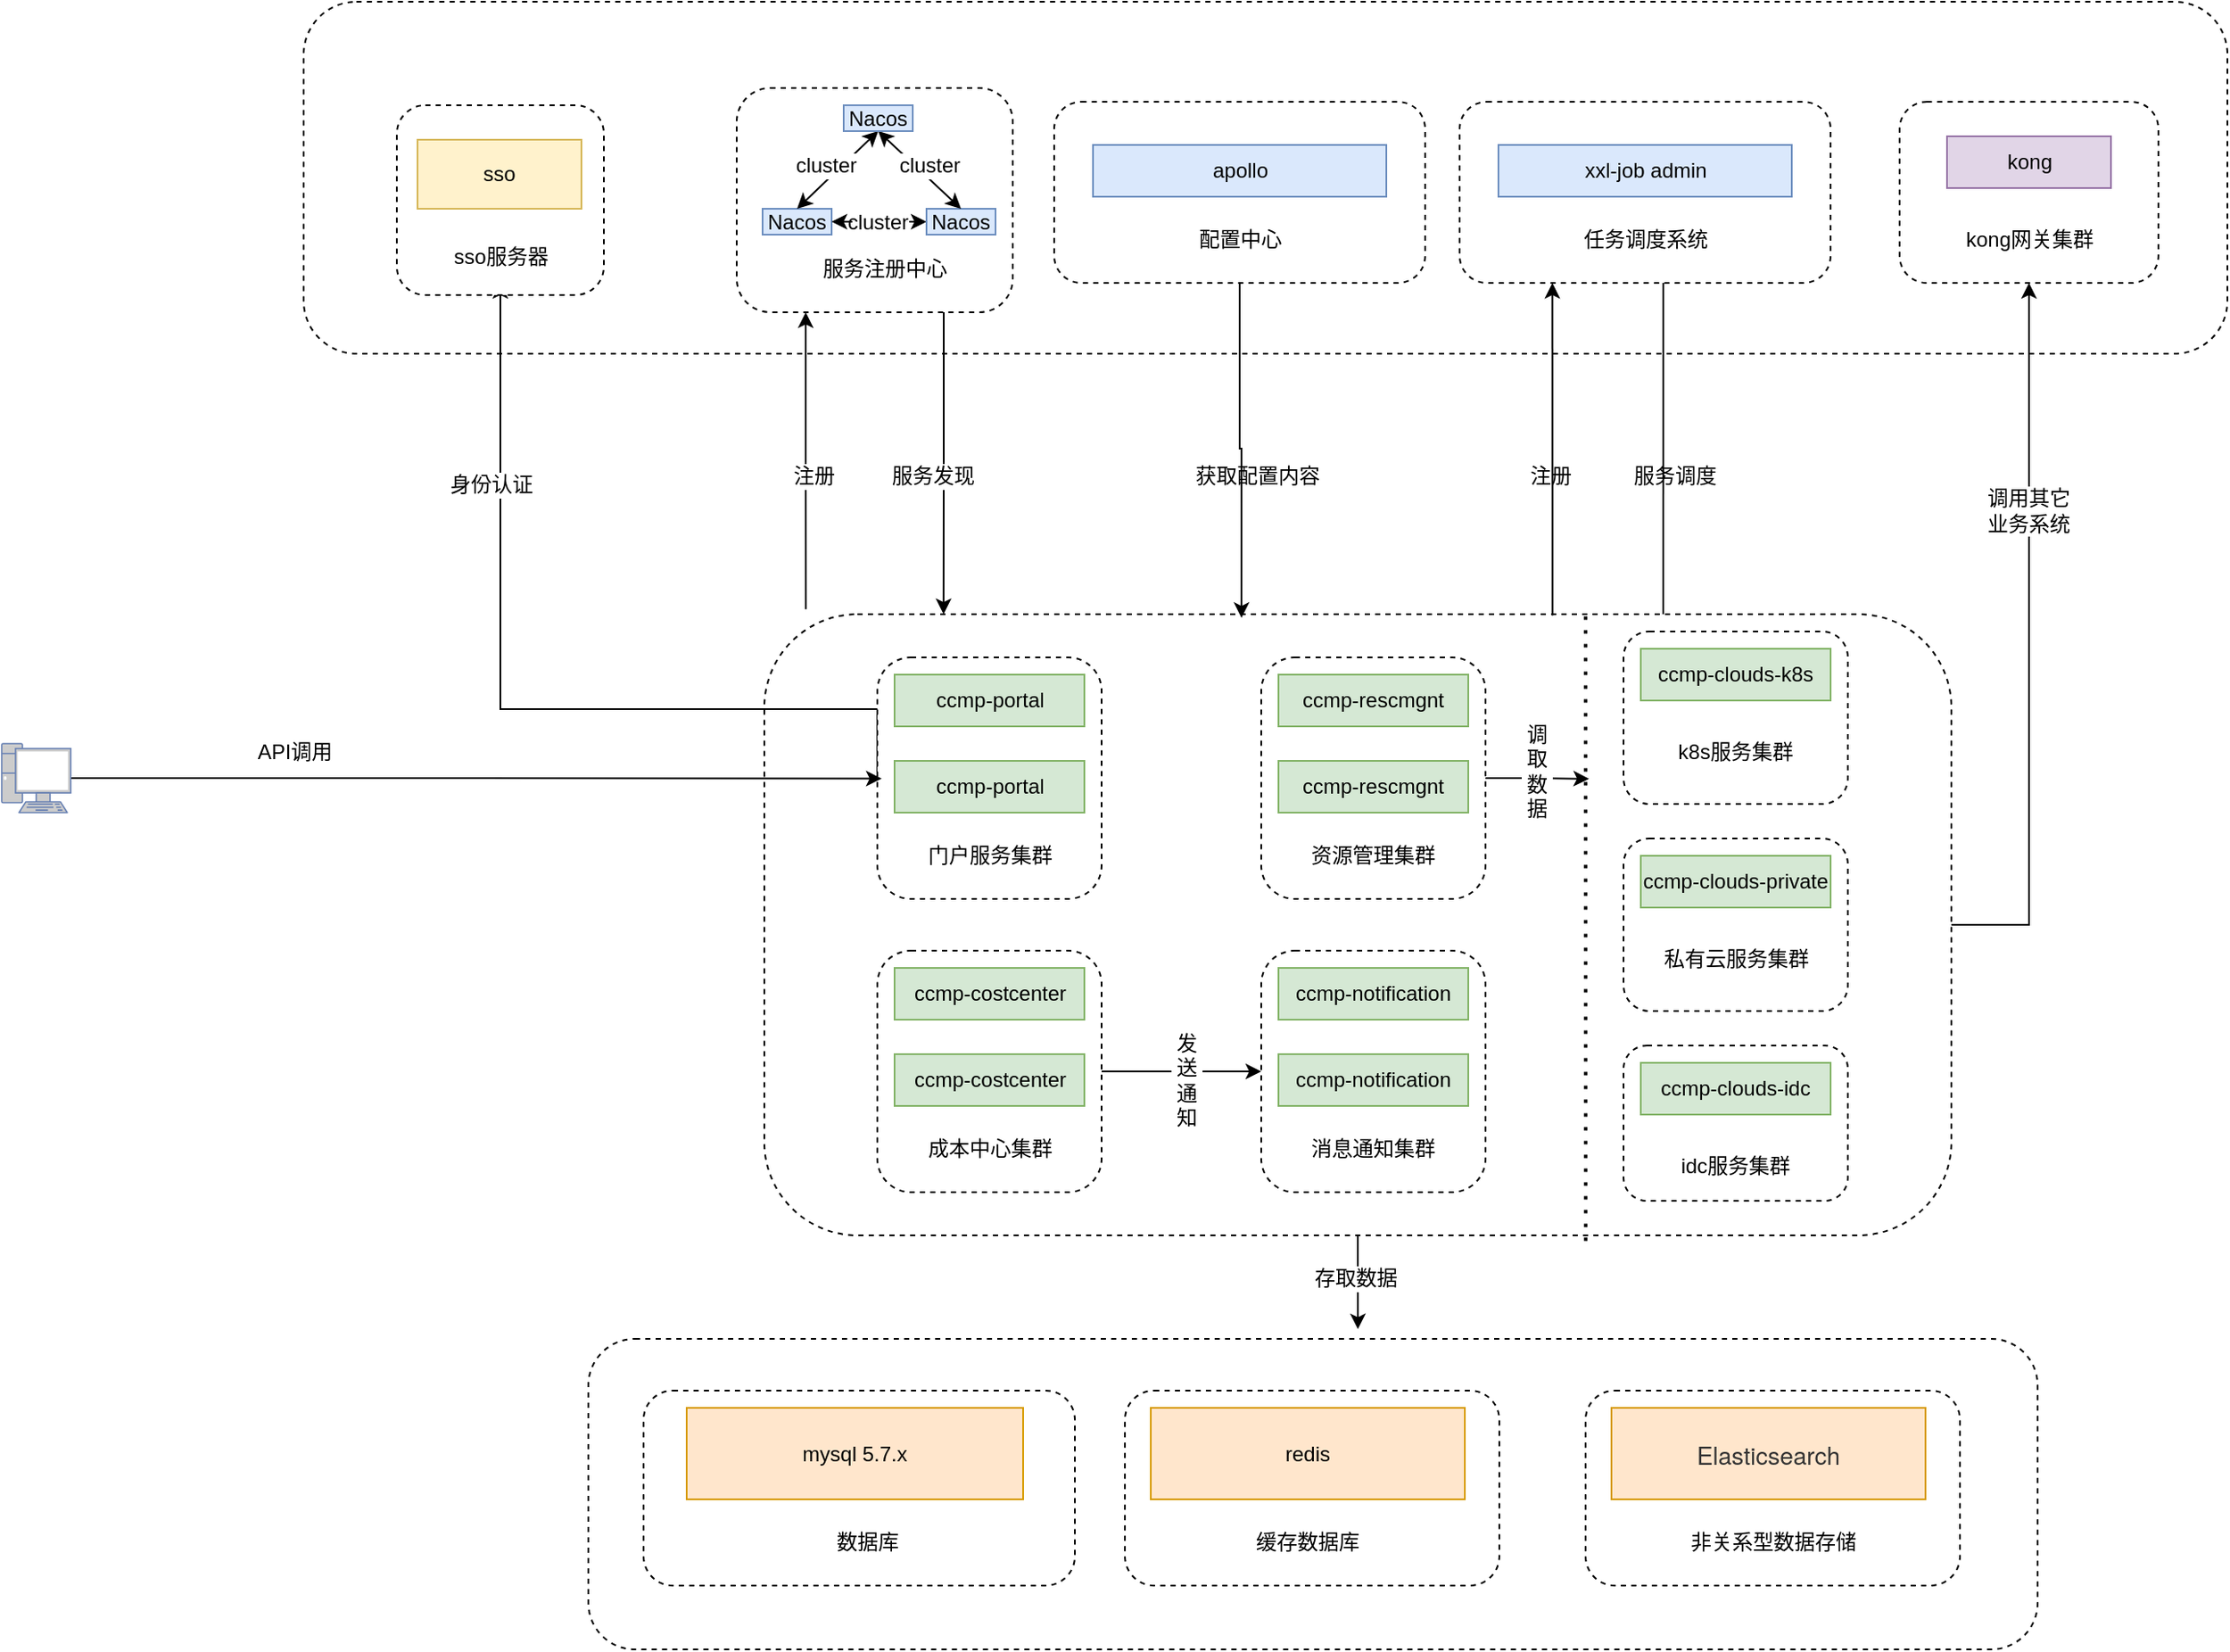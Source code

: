 <mxfile version="16.6.6" type="github">
  <diagram id="wSGMcBNISf7HqdgNfVy2" name="第 1 页">
    <mxGraphModel dx="2129" dy="1034" grid="1" gridSize="10" guides="1" tooltips="1" connect="1" arrows="1" fold="1" page="1" pageScale="1" pageWidth="827" pageHeight="1169" math="0" shadow="0">
      <root>
        <mxCell id="0" />
        <mxCell id="1" parent="0" />
        <mxCell id="9GRwctNnMvmnXsCD43Yp-45" value="" style="rounded=1;whiteSpace=wrap;html=1;dashed=1;labelBackgroundColor=default;" vertex="1" parent="1">
          <mxGeometry x="470" y="855" width="840" height="180" as="geometry" />
        </mxCell>
        <mxCell id="9GRwctNnMvmnXsCD43Yp-9" value="" style="rounded=1;whiteSpace=wrap;html=1;dashed=1;" vertex="1" parent="1">
          <mxGeometry x="305" y="80" width="1115" height="204" as="geometry" />
        </mxCell>
        <mxCell id="8yMyw2qE8aiuTOASSJmz-81" style="edgeStyle=none;rounded=0;orthogonalLoop=1;jettySize=auto;html=1;exitX=0.75;exitY=0;exitDx=0;exitDy=0;startArrow=classic;startFill=1;endArrow=none;endFill=0;strokeColor=default;entryX=0.549;entryY=1;entryDx=0;entryDy=0;entryPerimeter=0;" parent="1" target="8yMyw2qE8aiuTOASSJmz-77" edge="1">
          <mxGeometry relative="1" as="geometry">
            <mxPoint x="1093" y="510" as="sourcePoint" />
            <mxPoint x="1093" y="430" as="targetPoint" />
          </mxGeometry>
        </mxCell>
        <mxCell id="9GRwctNnMvmnXsCD43Yp-46" style="edgeStyle=orthogonalEdgeStyle;rounded=0;orthogonalLoop=1;jettySize=auto;html=1;exitX=0.5;exitY=1;exitDx=0;exitDy=0;entryX=0.531;entryY=-0.031;entryDx=0;entryDy=0;entryPerimeter=0;startArrow=none;startFill=0;endArrow=classic;endFill=1;" edge="1" parent="1" source="8yMyw2qE8aiuTOASSJmz-46" target="9GRwctNnMvmnXsCD43Yp-45">
          <mxGeometry relative="1" as="geometry" />
        </mxCell>
        <mxCell id="9GRwctNnMvmnXsCD43Yp-51" style="edgeStyle=orthogonalEdgeStyle;rounded=0;orthogonalLoop=1;jettySize=auto;html=1;exitX=1;exitY=0.5;exitDx=0;exitDy=0;entryX=0.5;entryY=1;entryDx=0;entryDy=0;startArrow=none;startFill=0;endArrow=classic;endFill=1;" edge="1" parent="1" source="8yMyw2qE8aiuTOASSJmz-46" target="8yMyw2qE8aiuTOASSJmz-33">
          <mxGeometry relative="1" as="geometry" />
        </mxCell>
        <mxCell id="8yMyw2qE8aiuTOASSJmz-46" value="" style="rounded=1;whiteSpace=wrap;html=1;labelBackgroundColor=default;dashed=1;" parent="1" vertex="1">
          <mxGeometry x="572" y="435" width="688" height="360" as="geometry" />
        </mxCell>
        <mxCell id="9GRwctNnMvmnXsCD43Yp-48" style="edgeStyle=orthogonalEdgeStyle;rounded=0;orthogonalLoop=1;jettySize=auto;html=1;exitX=0;exitY=0.5;exitDx=0;exitDy=0;entryX=0.5;entryY=1;entryDx=0;entryDy=0;startArrow=none;startFill=0;endArrow=classic;endFill=1;" edge="1" parent="1" source="8yMyw2qE8aiuTOASSJmz-49" target="8yMyw2qE8aiuTOASSJmz-89">
          <mxGeometry relative="1" as="geometry">
            <Array as="points">
              <mxPoint x="638" y="490" />
              <mxPoint x="419" y="490" />
            </Array>
          </mxGeometry>
        </mxCell>
        <mxCell id="8yMyw2qE8aiuTOASSJmz-49" value="" style="rounded=1;whiteSpace=wrap;html=1;labelBackgroundColor=default;dashed=1;" parent="1" vertex="1">
          <mxGeometry x="637.5" y="460" width="130" height="140" as="geometry" />
        </mxCell>
        <mxCell id="9GRwctNnMvmnXsCD43Yp-11" style="edgeStyle=orthogonalEdgeStyle;rounded=0;orthogonalLoop=1;jettySize=auto;html=1;exitX=0.25;exitY=1;exitDx=0;exitDy=0;entryX=0.035;entryY=-0.008;entryDx=0;entryDy=0;entryPerimeter=0;startArrow=classic;startFill=1;endArrow=none;endFill=0;" edge="1" parent="1" source="8yMyw2qE8aiuTOASSJmz-1" target="8yMyw2qE8aiuTOASSJmz-46">
          <mxGeometry relative="1" as="geometry" />
        </mxCell>
        <mxCell id="9GRwctNnMvmnXsCD43Yp-13" style="edgeStyle=orthogonalEdgeStyle;rounded=0;orthogonalLoop=1;jettySize=auto;html=1;exitX=0.75;exitY=1;exitDx=0;exitDy=0;entryX=0.151;entryY=0;entryDx=0;entryDy=0;entryPerimeter=0;startArrow=none;startFill=0;endArrow=classic;endFill=1;" edge="1" parent="1" source="8yMyw2qE8aiuTOASSJmz-1" target="8yMyw2qE8aiuTOASSJmz-46">
          <mxGeometry relative="1" as="geometry" />
        </mxCell>
        <mxCell id="8yMyw2qE8aiuTOASSJmz-1" value="" style="rounded=1;whiteSpace=wrap;html=1;dashed=1;" parent="1" vertex="1">
          <mxGeometry x="556" y="130" width="160" height="130" as="geometry" />
        </mxCell>
        <mxCell id="8yMyw2qE8aiuTOASSJmz-18" style="edgeStyle=none;orthogonalLoop=1;jettySize=auto;html=1;exitX=1;exitY=0.5;exitDx=0;exitDy=0;startArrow=none;startFill=1;strokeColor=default;" parent="1" source="8yMyw2qE8aiuTOASSJmz-23" target="8yMyw2qE8aiuTOASSJmz-3" edge="1">
          <mxGeometry relative="1" as="geometry" />
        </mxCell>
        <mxCell id="8yMyw2qE8aiuTOASSJmz-2" value="Nacos" style="rounded=0;whiteSpace=wrap;html=1;fillColor=#dae8fc;strokeColor=#6c8ebf;" parent="1" vertex="1">
          <mxGeometry x="571" y="200" width="40" height="15" as="geometry" />
        </mxCell>
        <mxCell id="8yMyw2qE8aiuTOASSJmz-3" value="Nacos" style="rounded=0;whiteSpace=wrap;html=1;fillColor=#dae8fc;strokeColor=#6c8ebf;" parent="1" vertex="1">
          <mxGeometry x="666" y="200" width="40" height="15" as="geometry" />
        </mxCell>
        <mxCell id="8yMyw2qE8aiuTOASSJmz-27" style="edgeStyle=none;orthogonalLoop=1;jettySize=auto;html=1;exitX=0.5;exitY=1;exitDx=0;exitDy=0;entryX=0.5;entryY=0;entryDx=0;entryDy=0;startArrow=classic;startFill=1;strokeColor=default;" parent="1" source="8yMyw2qE8aiuTOASSJmz-4" target="8yMyw2qE8aiuTOASSJmz-3" edge="1">
          <mxGeometry relative="1" as="geometry" />
        </mxCell>
        <mxCell id="8yMyw2qE8aiuTOASSJmz-30" style="edgeStyle=none;orthogonalLoop=1;jettySize=auto;html=1;exitX=0.5;exitY=1;exitDx=0;exitDy=0;entryX=0.5;entryY=0;entryDx=0;entryDy=0;startArrow=classic;startFill=1;strokeColor=default;" parent="1" source="8yMyw2qE8aiuTOASSJmz-4" target="8yMyw2qE8aiuTOASSJmz-2" edge="1">
          <mxGeometry relative="1" as="geometry" />
        </mxCell>
        <mxCell id="8yMyw2qE8aiuTOASSJmz-4" value="Nacos" style="rounded=0;whiteSpace=wrap;html=1;fillColor=#dae8fc;strokeColor=#6c8ebf;" parent="1" vertex="1">
          <mxGeometry x="618" y="140" width="40" height="15" as="geometry" />
        </mxCell>
        <mxCell id="8yMyw2qE8aiuTOASSJmz-20" value="cluster" style="text;html=1;strokeColor=none;fillColor=none;align=center;verticalAlign=middle;whiteSpace=wrap;rounded=0;labelBackgroundColor=default;" parent="1" vertex="1">
          <mxGeometry x="593" y="170" width="30" height="10" as="geometry" />
        </mxCell>
        <mxCell id="8yMyw2qE8aiuTOASSJmz-22" value="cluster" style="text;html=1;strokeColor=none;fillColor=none;align=center;verticalAlign=middle;whiteSpace=wrap;rounded=0;labelBackgroundColor=default;" parent="1" vertex="1">
          <mxGeometry x="653" y="170" width="30" height="10" as="geometry" />
        </mxCell>
        <mxCell id="8yMyw2qE8aiuTOASSJmz-23" value="cluster" style="text;html=1;strokeColor=none;fillColor=none;align=center;verticalAlign=middle;whiteSpace=wrap;rounded=0;labelBackgroundColor=default;" parent="1" vertex="1">
          <mxGeometry x="623" y="202.5" width="30" height="10" as="geometry" />
        </mxCell>
        <mxCell id="8yMyw2qE8aiuTOASSJmz-26" value="" style="edgeStyle=none;orthogonalLoop=1;jettySize=auto;html=1;exitX=1;exitY=0.5;exitDx=0;exitDy=0;startArrow=classic;startFill=1;strokeColor=default;endArrow=none;" parent="1" source="8yMyw2qE8aiuTOASSJmz-2" target="8yMyw2qE8aiuTOASSJmz-23" edge="1">
          <mxGeometry relative="1" as="geometry">
            <mxPoint x="611" y="207.5" as="sourcePoint" />
            <mxPoint x="666" y="207.5" as="targetPoint" />
          </mxGeometry>
        </mxCell>
        <mxCell id="8yMyw2qE8aiuTOASSJmz-32" value="服务注册中心" style="text;html=1;strokeColor=none;fillColor=none;align=center;verticalAlign=middle;whiteSpace=wrap;rounded=0;labelBackgroundColor=default;" parent="1" vertex="1">
          <mxGeometry x="598" y="220" width="88" height="30" as="geometry" />
        </mxCell>
        <mxCell id="8yMyw2qE8aiuTOASSJmz-33" value="" style="rounded=1;whiteSpace=wrap;html=1;labelBackgroundColor=default;dashed=1;" parent="1" vertex="1">
          <mxGeometry x="1230" y="138" width="150" height="105" as="geometry" />
        </mxCell>
        <mxCell id="8yMyw2qE8aiuTOASSJmz-34" value="kong" style="rounded=0;whiteSpace=wrap;html=1;labelBackgroundColor=none;fillColor=#e1d5e7;strokeColor=#9673a6;" parent="1" vertex="1">
          <mxGeometry x="1257.5" y="158" width="95" height="30" as="geometry" />
        </mxCell>
        <mxCell id="8yMyw2qE8aiuTOASSJmz-39" value="kong网关集群" style="text;html=1;strokeColor=none;fillColor=none;align=center;verticalAlign=middle;whiteSpace=wrap;rounded=0;labelBackgroundColor=default;" parent="1" vertex="1">
          <mxGeometry x="1262.5" y="203" width="85" height="30" as="geometry" />
        </mxCell>
        <mxCell id="9GRwctNnMvmnXsCD43Yp-54" style="edgeStyle=orthogonalEdgeStyle;rounded=0;orthogonalLoop=1;jettySize=auto;html=1;exitX=1;exitY=0.5;exitDx=0;exitDy=0;exitPerimeter=0;startArrow=none;startFill=0;endArrow=classic;endFill=1;" edge="1" parent="1" source="8yMyw2qE8aiuTOASSJmz-43">
          <mxGeometry relative="1" as="geometry">
            <mxPoint x="640" y="530.286" as="targetPoint" />
          </mxGeometry>
        </mxCell>
        <mxCell id="8yMyw2qE8aiuTOASSJmz-43" value="" style="fontColor=#0066CC;verticalAlign=top;verticalLabelPosition=bottom;labelPosition=center;align=center;html=1;outlineConnect=0;fillColor=#CCCCCC;strokeColor=#6881B3;gradientColor=none;gradientDirection=north;strokeWidth=2;shape=mxgraph.networks.pc;rounded=1;labelBackgroundColor=default;" parent="1" vertex="1">
          <mxGeometry x="130" y="510" width="40" height="40" as="geometry" />
        </mxCell>
        <mxCell id="8yMyw2qE8aiuTOASSJmz-45" value="API调用" style="text;html=1;strokeColor=none;fillColor=none;align=center;verticalAlign=middle;whiteSpace=wrap;rounded=0;labelBackgroundColor=default;" parent="1" vertex="1">
          <mxGeometry x="270" y="500" width="60" height="30" as="geometry" />
        </mxCell>
        <mxCell id="8yMyw2qE8aiuTOASSJmz-47" value="ccmp-portal" style="rounded=0;whiteSpace=wrap;html=1;labelBackgroundColor=none;fillColor=#d5e8d4;strokeColor=#82b366;" parent="1" vertex="1">
          <mxGeometry x="647.5" y="470" width="110" height="30" as="geometry" />
        </mxCell>
        <mxCell id="8yMyw2qE8aiuTOASSJmz-48" value="ccmp-portal" style="rounded=0;whiteSpace=wrap;html=1;labelBackgroundColor=none;fillColor=#d5e8d4;strokeColor=#82b366;" parent="1" vertex="1">
          <mxGeometry x="647.5" y="520" width="110" height="30" as="geometry" />
        </mxCell>
        <mxCell id="8yMyw2qE8aiuTOASSJmz-50" value="&lt;div style=&quot;text-align: left&quot;&gt;门户服务集群&lt;/div&gt;" style="text;html=1;strokeColor=none;fillColor=none;align=center;verticalAlign=middle;whiteSpace=wrap;rounded=0;dashed=1;labelBackgroundColor=default;" parent="1" vertex="1">
          <mxGeometry x="662.5" y="560" width="80" height="30" as="geometry" />
        </mxCell>
        <mxCell id="8yMyw2qE8aiuTOASSJmz-54" value="" style="rounded=1;whiteSpace=wrap;html=1;labelBackgroundColor=default;dashed=1;" parent="1" vertex="1">
          <mxGeometry x="1070" y="685" width="130" height="90" as="geometry" />
        </mxCell>
        <mxCell id="8yMyw2qE8aiuTOASSJmz-51" value="idc服务集群" style="text;html=1;strokeColor=none;fillColor=none;align=center;verticalAlign=middle;whiteSpace=wrap;rounded=0;dashed=1;labelBackgroundColor=default;" parent="1" vertex="1">
          <mxGeometry x="1095" y="740" width="80" height="30" as="geometry" />
        </mxCell>
        <mxCell id="8yMyw2qE8aiuTOASSJmz-53" value="ccmp-clouds-idc" style="rounded=0;whiteSpace=wrap;html=1;labelBackgroundColor=none;fillColor=#d5e8d4;strokeColor=#82b366;" parent="1" vertex="1">
          <mxGeometry x="1080" y="695" width="110" height="30" as="geometry" />
        </mxCell>
        <mxCell id="8yMyw2qE8aiuTOASSJmz-55" value="" style="rounded=1;whiteSpace=wrap;html=1;labelBackgroundColor=default;dashed=1;" parent="1" vertex="1">
          <mxGeometry x="1070" y="565" width="130" height="100" as="geometry" />
        </mxCell>
        <mxCell id="8yMyw2qE8aiuTOASSJmz-56" value="私有云服务集群" style="text;html=1;strokeColor=none;fillColor=none;align=center;verticalAlign=middle;whiteSpace=wrap;rounded=0;dashed=1;labelBackgroundColor=default;" parent="1" vertex="1">
          <mxGeometry x="1087.5" y="620" width="95" height="30" as="geometry" />
        </mxCell>
        <mxCell id="8yMyw2qE8aiuTOASSJmz-58" value="ccmp-clouds-private" style="rounded=0;whiteSpace=wrap;html=1;labelBackgroundColor=none;fillColor=#d5e8d4;strokeColor=#82b366;" parent="1" vertex="1">
          <mxGeometry x="1080" y="575" width="110" height="30" as="geometry" />
        </mxCell>
        <mxCell id="8yMyw2qE8aiuTOASSJmz-59" value="" style="rounded=1;whiteSpace=wrap;html=1;labelBackgroundColor=default;dashed=1;" parent="1" vertex="1">
          <mxGeometry x="1070" y="445" width="130" height="100" as="geometry" />
        </mxCell>
        <mxCell id="8yMyw2qE8aiuTOASSJmz-60" value="k8s服务集群" style="text;html=1;strokeColor=none;fillColor=none;align=center;verticalAlign=middle;whiteSpace=wrap;rounded=0;dashed=1;labelBackgroundColor=default;" parent="1" vertex="1">
          <mxGeometry x="1095" y="500" width="80" height="30" as="geometry" />
        </mxCell>
        <mxCell id="8yMyw2qE8aiuTOASSJmz-62" value="ccmp-clouds-k8s" style="rounded=0;whiteSpace=wrap;html=1;labelBackgroundColor=none;fillColor=#d5e8d4;strokeColor=#82b366;" parent="1" vertex="1">
          <mxGeometry x="1080" y="455" width="110" height="30" as="geometry" />
        </mxCell>
        <mxCell id="8yMyw2qE8aiuTOASSJmz-65" value="注册" style="text;html=1;strokeColor=none;fillColor=none;align=center;verticalAlign=middle;whiteSpace=wrap;rounded=0;dashed=1;labelBackgroundColor=default;" parent="1" vertex="1">
          <mxGeometry x="571" y="340" width="60" height="30" as="geometry" />
        </mxCell>
        <mxCell id="8yMyw2qE8aiuTOASSJmz-68" value="服务发现" style="text;html=1;strokeColor=none;fillColor=none;align=center;verticalAlign=middle;whiteSpace=wrap;rounded=0;dashed=1;labelBackgroundColor=default;" parent="1" vertex="1">
          <mxGeometry x="600" y="340" width="140" height="30" as="geometry" />
        </mxCell>
        <mxCell id="8yMyw2qE8aiuTOASSJmz-80" style="edgeStyle=none;rounded=0;orthogonalLoop=1;jettySize=auto;html=1;exitX=0.25;exitY=1;exitDx=0;exitDy=0;entryX=0.664;entryY=0.002;entryDx=0;entryDy=0;entryPerimeter=0;startArrow=classic;startFill=1;endArrow=none;endFill=0;strokeColor=default;" parent="1" source="8yMyw2qE8aiuTOASSJmz-77" target="8yMyw2qE8aiuTOASSJmz-46" edge="1">
          <mxGeometry relative="1" as="geometry" />
        </mxCell>
        <mxCell id="8yMyw2qE8aiuTOASSJmz-77" value="" style="rounded=1;whiteSpace=wrap;html=1;dashed=1;labelBackgroundColor=default;" parent="1" vertex="1">
          <mxGeometry x="975" y="138" width="215" height="105" as="geometry" />
        </mxCell>
        <mxCell id="8yMyw2qE8aiuTOASSJmz-78" value="xxl-job admin" style="rounded=0;whiteSpace=wrap;html=1;labelBackgroundColor=none;fillColor=#dae8fc;strokeColor=#6c8ebf;" parent="1" vertex="1">
          <mxGeometry x="997.5" y="163" width="170" height="30" as="geometry" />
        </mxCell>
        <mxCell id="8yMyw2qE8aiuTOASSJmz-79" value="任务调度系统" style="text;html=1;strokeColor=none;fillColor=none;align=center;verticalAlign=middle;whiteSpace=wrap;rounded=0;dashed=1;labelBackgroundColor=default;" parent="1" vertex="1">
          <mxGeometry x="1002.5" y="203" width="160" height="30" as="geometry" />
        </mxCell>
        <mxCell id="8yMyw2qE8aiuTOASSJmz-85" value="注册" style="text;html=1;strokeColor=none;fillColor=none;align=center;verticalAlign=middle;whiteSpace=wrap;rounded=0;labelBackgroundColor=none;" parent="1" vertex="1">
          <mxGeometry x="997.5" y="340" width="60" height="30" as="geometry" />
        </mxCell>
        <mxCell id="8yMyw2qE8aiuTOASSJmz-86" value="服务调度" style="text;html=1;strokeColor=none;fillColor=none;align=center;verticalAlign=middle;whiteSpace=wrap;rounded=0;labelBackgroundColor=none;" parent="1" vertex="1">
          <mxGeometry x="1070" y="340" width="60" height="30" as="geometry" />
        </mxCell>
        <mxCell id="8yMyw2qE8aiuTOASSJmz-87" value="" style="rounded=1;whiteSpace=wrap;html=1;labelBackgroundColor=none;dashed=1;" parent="1" vertex="1">
          <mxGeometry x="359" y="140" width="120" height="110" as="geometry" />
        </mxCell>
        <mxCell id="8yMyw2qE8aiuTOASSJmz-88" value="sso" style="rounded=0;whiteSpace=wrap;html=1;labelBackgroundColor=none;fillColor=#fff2cc;strokeColor=#d6b656;" parent="1" vertex="1">
          <mxGeometry x="371" y="160" width="95" height="40" as="geometry" />
        </mxCell>
        <mxCell id="8yMyw2qE8aiuTOASSJmz-89" value="sso服务器" style="text;html=1;strokeColor=none;fillColor=none;align=center;verticalAlign=middle;whiteSpace=wrap;rounded=0;labelBackgroundColor=none;" parent="1" vertex="1">
          <mxGeometry x="380.5" y="213" width="77" height="30" as="geometry" />
        </mxCell>
        <mxCell id="8yMyw2qE8aiuTOASSJmz-93" value="" style="rounded=1;whiteSpace=wrap;html=1;labelBackgroundColor=default;dashed=1;" parent="1" vertex="1">
          <mxGeometry x="502" y="885" width="250" height="113" as="geometry" />
        </mxCell>
        <mxCell id="8yMyw2qE8aiuTOASSJmz-94" value="mysql 5.7.x" style="rounded=0;whiteSpace=wrap;html=1;labelBackgroundColor=none;fillColor=#ffe6cc;strokeColor=#d79b00;" parent="1" vertex="1">
          <mxGeometry x="527" y="895" width="195" height="53" as="geometry" />
        </mxCell>
        <mxCell id="8yMyw2qE8aiuTOASSJmz-95" value="数据库" style="text;html=1;strokeColor=none;fillColor=none;align=center;verticalAlign=middle;whiteSpace=wrap;rounded=0;labelBackgroundColor=default;" parent="1" vertex="1">
          <mxGeometry x="572" y="958" width="120" height="30" as="geometry" />
        </mxCell>
        <mxCell id="8yMyw2qE8aiuTOASSJmz-97" value="" style="rounded=1;whiteSpace=wrap;html=1;dashed=1;labelBackgroundColor=none;" parent="1" vertex="1">
          <mxGeometry x="781" y="885" width="217" height="113" as="geometry" />
        </mxCell>
        <mxCell id="8yMyw2qE8aiuTOASSJmz-98" value="redis" style="rounded=0;whiteSpace=wrap;html=1;labelBackgroundColor=none;fillColor=#ffe6cc;strokeColor=#d79b00;" parent="1" vertex="1">
          <mxGeometry x="796" y="895" width="182" height="53" as="geometry" />
        </mxCell>
        <mxCell id="8yMyw2qE8aiuTOASSJmz-99" value="缓存数据库" style="text;html=1;strokeColor=none;fillColor=none;align=center;verticalAlign=middle;whiteSpace=wrap;rounded=0;dashed=1;labelBackgroundColor=none;" parent="1" vertex="1">
          <mxGeometry x="847" y="958" width="80" height="30" as="geometry" />
        </mxCell>
        <mxCell id="8yMyw2qE8aiuTOASSJmz-102" value="" style="rounded=1;whiteSpace=wrap;html=1;dashed=1;labelBackgroundColor=none;" parent="1" vertex="1">
          <mxGeometry x="1048" y="885" width="217" height="113" as="geometry" />
        </mxCell>
        <mxCell id="8yMyw2qE8aiuTOASSJmz-103" value="&lt;span style=&quot;color: rgb(51 , 51 , 51) ; font-family: &amp;quot;helvetica neue&amp;quot; , &amp;quot;helvetica&amp;quot; , &amp;quot;arial&amp;quot; , &amp;quot;pingfang sc&amp;quot; , &amp;quot;hiragino sans gb&amp;quot; , &amp;quot;microsoft yahei&amp;quot; , &amp;quot;wenquanyi micro hei&amp;quot; , sans-serif ; font-size: 14px ; text-indent: 28px&quot;&gt;Elasticsearch&lt;/span&gt;" style="rounded=0;whiteSpace=wrap;html=1;labelBackgroundColor=none;fillColor=#ffe6cc;strokeColor=#d79b00;" parent="1" vertex="1">
          <mxGeometry x="1063" y="895" width="182" height="53" as="geometry" />
        </mxCell>
        <mxCell id="8yMyw2qE8aiuTOASSJmz-104" value="非关系型数据存储" style="text;html=1;strokeColor=none;fillColor=none;align=center;verticalAlign=middle;whiteSpace=wrap;rounded=0;dashed=1;labelBackgroundColor=none;" parent="1" vertex="1">
          <mxGeometry x="1099.5" y="958" width="114" height="30" as="geometry" />
        </mxCell>
        <mxCell id="9GRwctNnMvmnXsCD43Yp-1" value="获取配置内容" style="text;html=1;strokeColor=none;fillColor=none;align=center;verticalAlign=middle;whiteSpace=wrap;rounded=0;dashed=1;labelBackgroundColor=default;" vertex="1" parent="1">
          <mxGeometry x="787.5" y="340" width="140" height="30" as="geometry" />
        </mxCell>
        <mxCell id="9GRwctNnMvmnXsCD43Yp-17" style="edgeStyle=orthogonalEdgeStyle;rounded=0;orthogonalLoop=1;jettySize=auto;html=1;exitX=0.5;exitY=1;exitDx=0;exitDy=0;entryX=0.402;entryY=0.006;entryDx=0;entryDy=0;entryPerimeter=0;startArrow=none;startFill=0;endArrow=classic;endFill=1;" edge="1" parent="1" source="9GRwctNnMvmnXsCD43Yp-6" target="8yMyw2qE8aiuTOASSJmz-46">
          <mxGeometry relative="1" as="geometry" />
        </mxCell>
        <mxCell id="9GRwctNnMvmnXsCD43Yp-6" value="" style="rounded=1;whiteSpace=wrap;html=1;dashed=1;labelBackgroundColor=default;" vertex="1" parent="1">
          <mxGeometry x="740" y="138" width="215" height="105" as="geometry" />
        </mxCell>
        <mxCell id="9GRwctNnMvmnXsCD43Yp-7" value="apollo" style="rounded=0;whiteSpace=wrap;html=1;labelBackgroundColor=none;fillColor=#dae8fc;strokeColor=#6c8ebf;" vertex="1" parent="1">
          <mxGeometry x="762.5" y="163" width="170" height="30" as="geometry" />
        </mxCell>
        <mxCell id="9GRwctNnMvmnXsCD43Yp-8" value="配置中心" style="text;html=1;strokeColor=none;fillColor=none;align=center;verticalAlign=middle;whiteSpace=wrap;rounded=0;dashed=1;labelBackgroundColor=default;" vertex="1" parent="1">
          <mxGeometry x="767.5" y="203" width="160" height="30" as="geometry" />
        </mxCell>
        <mxCell id="9GRwctNnMvmnXsCD43Yp-10" value="身份认证" style="text;html=1;strokeColor=none;fillColor=none;align=center;verticalAlign=middle;whiteSpace=wrap;rounded=0;dashed=1;labelBackgroundColor=default;" vertex="1" parent="1">
          <mxGeometry x="384" y="345" width="60" height="30" as="geometry" />
        </mxCell>
        <mxCell id="9GRwctNnMvmnXsCD43Yp-21" value="" style="endArrow=none;dashed=1;html=1;dashPattern=1 3;strokeWidth=2;rounded=0;exitX=0.692;exitY=1.009;exitDx=0;exitDy=0;exitPerimeter=0;" edge="1" parent="1" source="8yMyw2qE8aiuTOASSJmz-46">
          <mxGeometry width="50" height="50" relative="1" as="geometry">
            <mxPoint x="1048" y="765" as="sourcePoint" />
            <mxPoint x="1048" y="435" as="targetPoint" />
          </mxGeometry>
        </mxCell>
        <mxCell id="9GRwctNnMvmnXsCD43Yp-43" style="edgeStyle=orthogonalEdgeStyle;rounded=0;orthogonalLoop=1;jettySize=auto;html=1;exitX=1;exitY=0.5;exitDx=0;exitDy=0;entryX=0;entryY=0.5;entryDx=0;entryDy=0;startArrow=none;startFill=0;endArrow=classic;endFill=1;" edge="1" parent="1" source="9GRwctNnMvmnXsCD43Yp-24" target="9GRwctNnMvmnXsCD43Yp-36">
          <mxGeometry relative="1" as="geometry" />
        </mxCell>
        <mxCell id="9GRwctNnMvmnXsCD43Yp-24" value="" style="rounded=1;whiteSpace=wrap;html=1;labelBackgroundColor=default;dashed=1;" vertex="1" parent="1">
          <mxGeometry x="637.5" y="630" width="130" height="140" as="geometry" />
        </mxCell>
        <mxCell id="9GRwctNnMvmnXsCD43Yp-25" value="&lt;div style=&quot;text-align: left&quot;&gt;成本中心集群&lt;/div&gt;" style="text;html=1;strokeColor=none;fillColor=none;align=center;verticalAlign=middle;whiteSpace=wrap;rounded=0;dashed=1;labelBackgroundColor=default;" vertex="1" parent="1">
          <mxGeometry x="662.5" y="730" width="80" height="30" as="geometry" />
        </mxCell>
        <mxCell id="9GRwctNnMvmnXsCD43Yp-26" value="ccmp-costcenter" style="rounded=0;whiteSpace=wrap;html=1;labelBackgroundColor=none;fillColor=#d5e8d4;strokeColor=#82b366;" vertex="1" parent="1">
          <mxGeometry x="647.5" y="690" width="110" height="30" as="geometry" />
        </mxCell>
        <mxCell id="9GRwctNnMvmnXsCD43Yp-27" value="ccmp-costcenter" style="rounded=0;whiteSpace=wrap;html=1;labelBackgroundColor=none;fillColor=#d5e8d4;strokeColor=#82b366;" vertex="1" parent="1">
          <mxGeometry x="647.5" y="640" width="110" height="30" as="geometry" />
        </mxCell>
        <mxCell id="9GRwctNnMvmnXsCD43Yp-41" style="edgeStyle=orthogonalEdgeStyle;rounded=0;orthogonalLoop=1;jettySize=auto;html=1;exitX=1;exitY=0.5;exitDx=0;exitDy=0;startArrow=none;startFill=0;endArrow=classic;endFill=1;" edge="1" parent="1" source="9GRwctNnMvmnXsCD43Yp-28">
          <mxGeometry relative="1" as="geometry">
            <mxPoint x="1050" y="530.412" as="targetPoint" />
          </mxGeometry>
        </mxCell>
        <mxCell id="9GRwctNnMvmnXsCD43Yp-28" value="" style="rounded=1;whiteSpace=wrap;html=1;labelBackgroundColor=default;dashed=1;" vertex="1" parent="1">
          <mxGeometry x="860" y="460" width="130" height="140" as="geometry" />
        </mxCell>
        <mxCell id="9GRwctNnMvmnXsCD43Yp-29" value="&lt;div style=&quot;text-align: left&quot;&gt;资源管理集群&lt;/div&gt;" style="text;html=1;strokeColor=none;fillColor=none;align=center;verticalAlign=middle;whiteSpace=wrap;rounded=0;dashed=1;labelBackgroundColor=default;" vertex="1" parent="1">
          <mxGeometry x="885" y="560" width="80" height="30" as="geometry" />
        </mxCell>
        <mxCell id="9GRwctNnMvmnXsCD43Yp-30" value="ccmp-rescmgnt" style="rounded=0;whiteSpace=wrap;html=1;labelBackgroundColor=none;fillColor=#d5e8d4;strokeColor=#82b366;" vertex="1" parent="1">
          <mxGeometry x="870" y="520" width="110" height="30" as="geometry" />
        </mxCell>
        <mxCell id="9GRwctNnMvmnXsCD43Yp-31" value="ccmp-rescmgnt" style="rounded=0;whiteSpace=wrap;html=1;labelBackgroundColor=none;fillColor=#d5e8d4;strokeColor=#82b366;" vertex="1" parent="1">
          <mxGeometry x="870" y="470" width="110" height="30" as="geometry" />
        </mxCell>
        <mxCell id="9GRwctNnMvmnXsCD43Yp-36" value="" style="rounded=1;whiteSpace=wrap;html=1;labelBackgroundColor=default;dashed=1;" vertex="1" parent="1">
          <mxGeometry x="860" y="630" width="130" height="140" as="geometry" />
        </mxCell>
        <mxCell id="9GRwctNnMvmnXsCD43Yp-37" value="&lt;div style=&quot;text-align: left&quot;&gt;消息通知集群&lt;/div&gt;" style="text;html=1;strokeColor=none;fillColor=none;align=center;verticalAlign=middle;whiteSpace=wrap;rounded=0;dashed=1;labelBackgroundColor=default;" vertex="1" parent="1">
          <mxGeometry x="885" y="730" width="80" height="30" as="geometry" />
        </mxCell>
        <mxCell id="9GRwctNnMvmnXsCD43Yp-38" value="ccmp-notification" style="rounded=0;whiteSpace=wrap;html=1;labelBackgroundColor=none;fillColor=#d5e8d4;strokeColor=#82b366;" vertex="1" parent="1">
          <mxGeometry x="870" y="690" width="110" height="30" as="geometry" />
        </mxCell>
        <mxCell id="9GRwctNnMvmnXsCD43Yp-39" value="ccmp-notification" style="rounded=0;whiteSpace=wrap;html=1;labelBackgroundColor=none;fillColor=#d5e8d4;strokeColor=#82b366;" vertex="1" parent="1">
          <mxGeometry x="870" y="640" width="110" height="30" as="geometry" />
        </mxCell>
        <mxCell id="9GRwctNnMvmnXsCD43Yp-42" value="调取数据" style="text;html=1;strokeColor=none;fillColor=none;align=center;verticalAlign=middle;whiteSpace=wrap;rounded=0;dashed=1;labelBackgroundColor=default;" vertex="1" parent="1">
          <mxGeometry x="1010" y="485" width="20" height="81" as="geometry" />
        </mxCell>
        <mxCell id="9GRwctNnMvmnXsCD43Yp-44" value="发送通知" style="text;html=1;strokeColor=none;fillColor=none;align=center;verticalAlign=middle;whiteSpace=wrap;rounded=0;dashed=1;labelBackgroundColor=default;" vertex="1" parent="1">
          <mxGeometry x="807" y="664.5" width="20" height="81" as="geometry" />
        </mxCell>
        <mxCell id="9GRwctNnMvmnXsCD43Yp-47" value="存取数据" style="text;html=1;strokeColor=none;fillColor=none;align=center;verticalAlign=middle;whiteSpace=wrap;rounded=0;dashed=1;labelBackgroundColor=default;" vertex="1" parent="1">
          <mxGeometry x="885" y="805" width="60" height="30" as="geometry" />
        </mxCell>
        <mxCell id="9GRwctNnMvmnXsCD43Yp-52" value="调用其它业务系统" style="text;html=1;strokeColor=none;fillColor=none;align=center;verticalAlign=middle;whiteSpace=wrap;rounded=0;dashed=1;labelBackgroundColor=default;" vertex="1" parent="1">
          <mxGeometry x="1275" y="360" width="60" height="30" as="geometry" />
        </mxCell>
      </root>
    </mxGraphModel>
  </diagram>
</mxfile>

